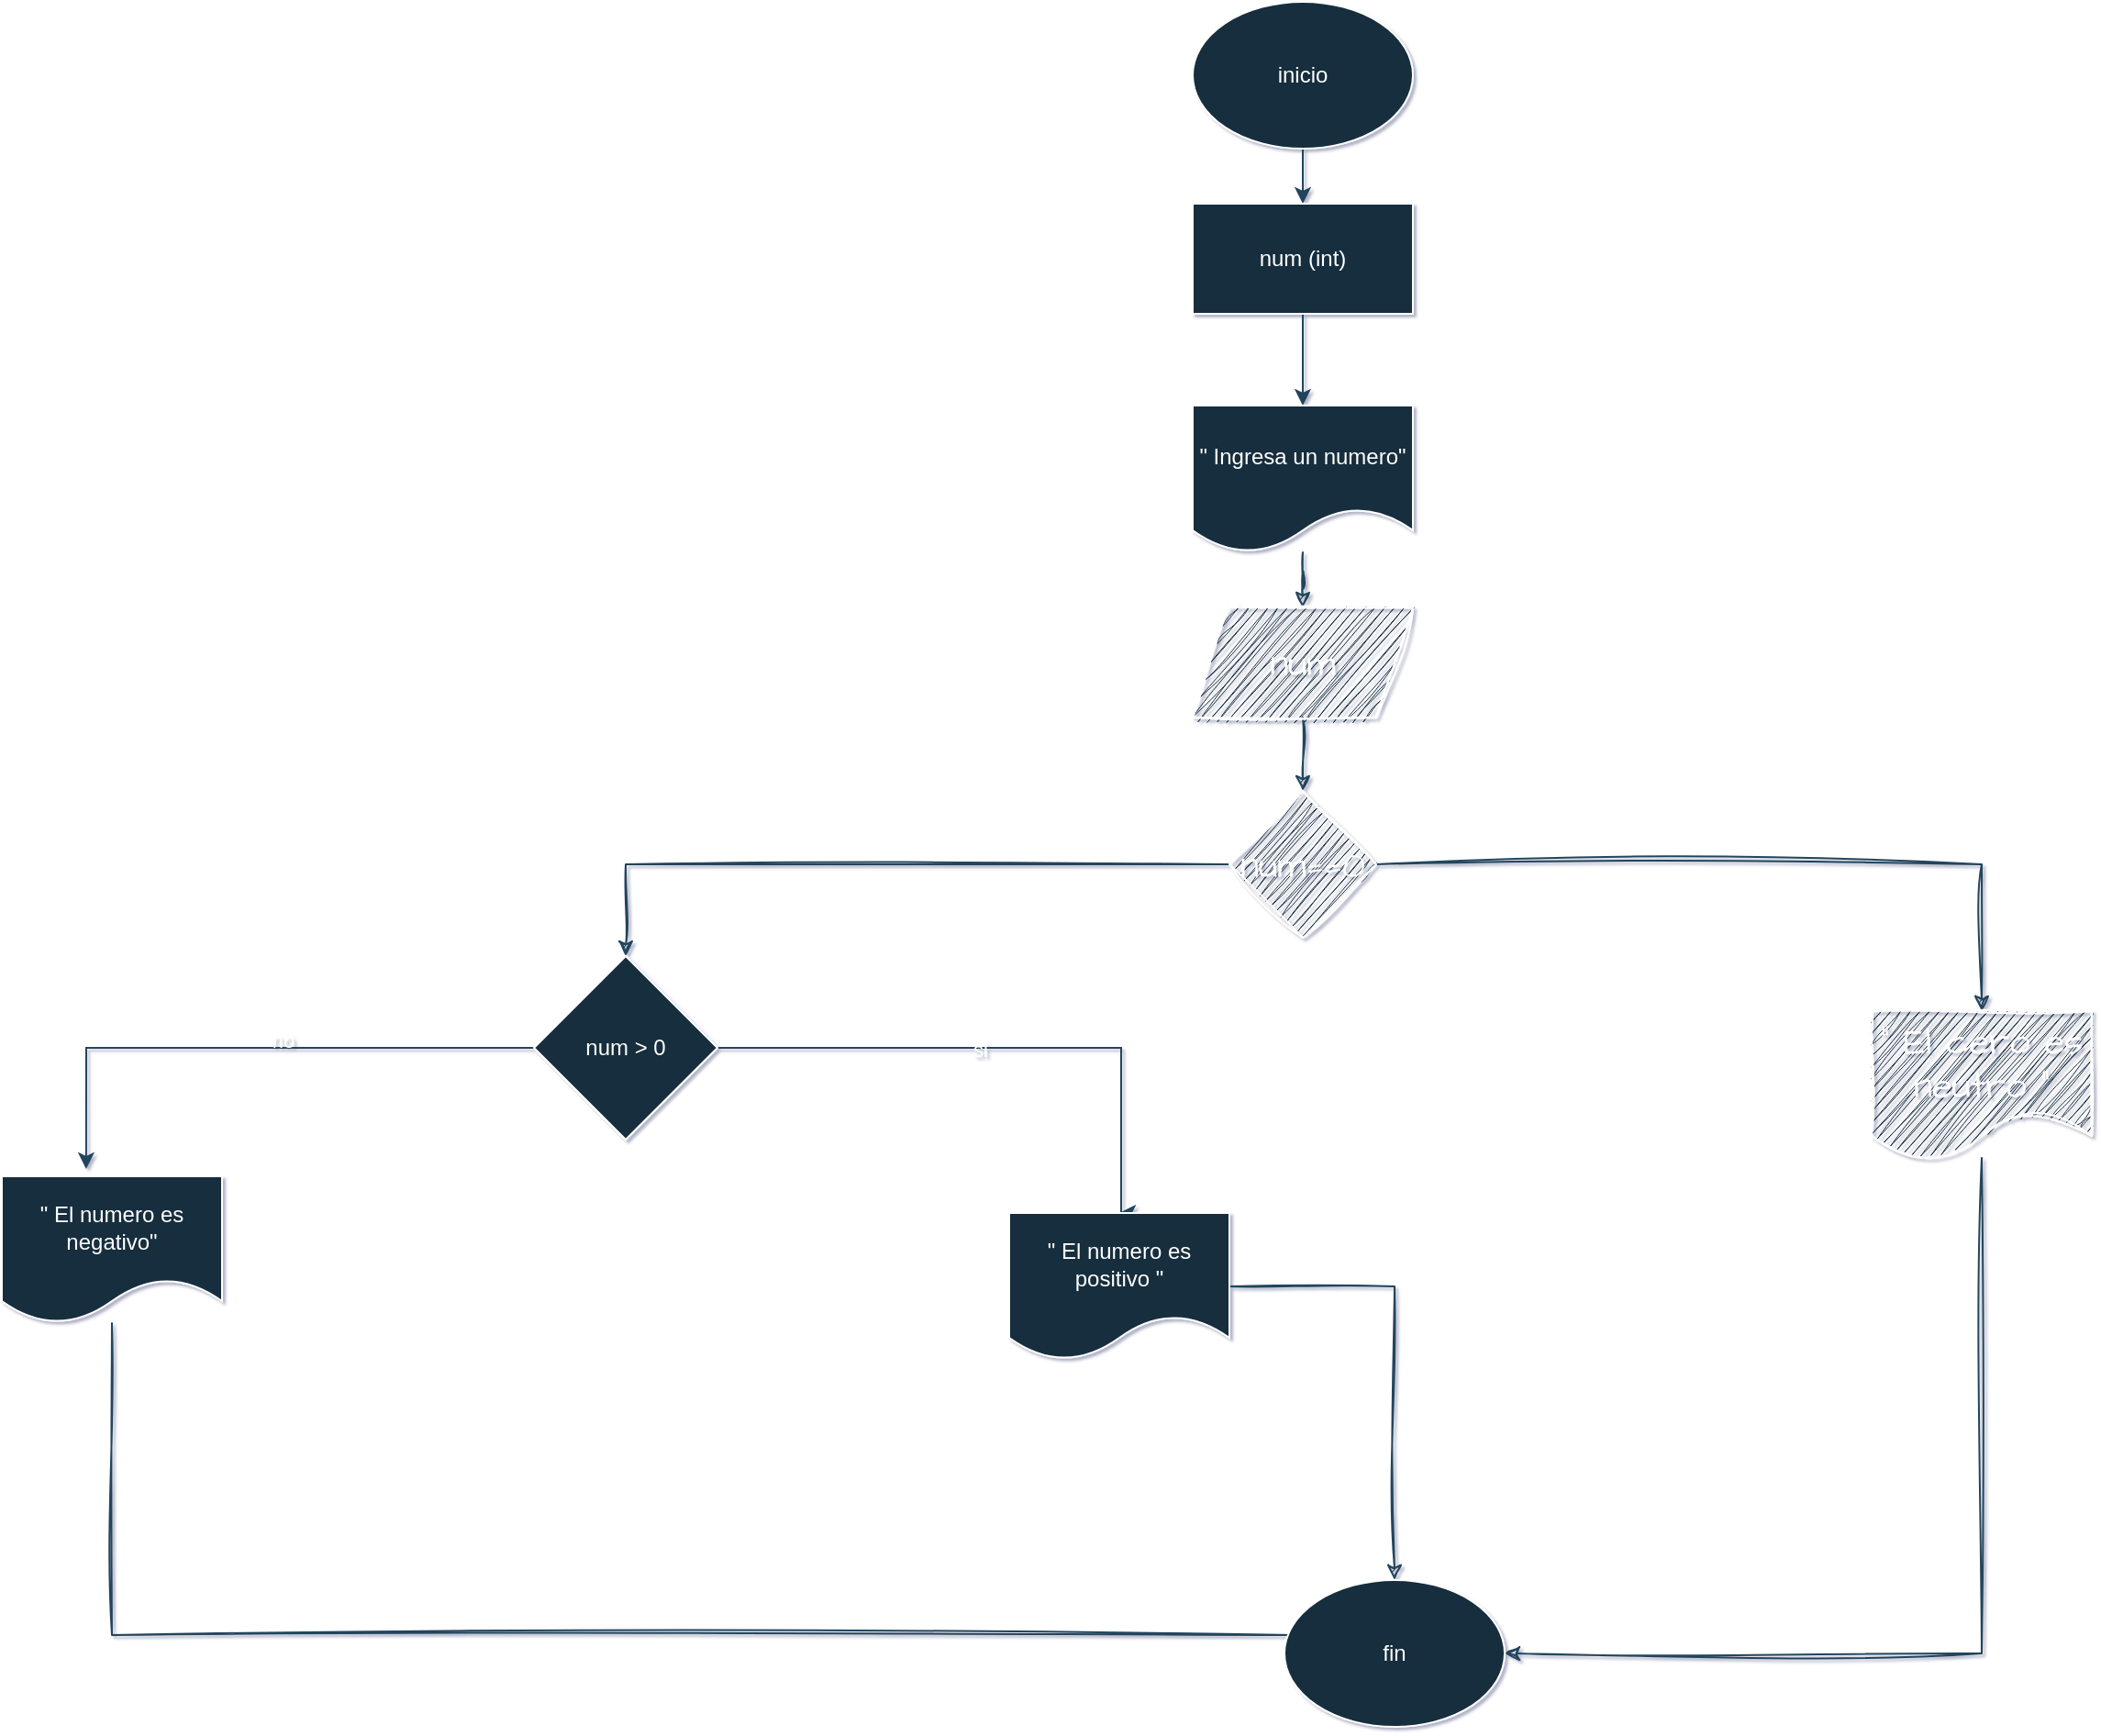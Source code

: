 <mxfile version="21.3.7" type="device">
  <diagram name="Página-1" id="eLD0JIjX6mOt4U_HHWyt">
    <mxGraphModel dx="2284" dy="754" grid="1" gridSize="10" guides="1" tooltips="1" connect="1" arrows="1" fold="1" page="1" pageScale="1" pageWidth="850" pageHeight="1100" math="0" shadow="1">
      <root>
        <mxCell id="0" />
        <mxCell id="1" parent="0" />
        <mxCell id="gQ0CatiDxehJLlMZtBQq-3" value="" style="edgeStyle=orthogonalEdgeStyle;rounded=0;orthogonalLoop=1;jettySize=auto;html=1;labelBackgroundColor=none;strokeColor=#23445D;fontColor=default;" edge="1" parent="1" source="gQ0CatiDxehJLlMZtBQq-1" target="gQ0CatiDxehJLlMZtBQq-2">
          <mxGeometry relative="1" as="geometry" />
        </mxCell>
        <mxCell id="gQ0CatiDxehJLlMZtBQq-1" value="inicio" style="ellipse;whiteSpace=wrap;html=1;labelBackgroundColor=none;fillColor=#182E3E;strokeColor=#FFFFFF;fontColor=#FFFFFF;" vertex="1" parent="1">
          <mxGeometry x="390" y="10" width="120" height="80" as="geometry" />
        </mxCell>
        <mxCell id="gQ0CatiDxehJLlMZtBQq-5" value="" style="edgeStyle=orthogonalEdgeStyle;rounded=0;orthogonalLoop=1;jettySize=auto;html=1;labelBackgroundColor=none;strokeColor=#23445D;fontColor=default;" edge="1" parent="1" source="gQ0CatiDxehJLlMZtBQq-2" target="gQ0CatiDxehJLlMZtBQq-4">
          <mxGeometry relative="1" as="geometry" />
        </mxCell>
        <mxCell id="gQ0CatiDxehJLlMZtBQq-2" value="num (int)" style="whiteSpace=wrap;html=1;labelBackgroundColor=none;fillColor=#182E3E;strokeColor=#FFFFFF;fontColor=#FFFFFF;" vertex="1" parent="1">
          <mxGeometry x="390" y="120" width="120" height="60" as="geometry" />
        </mxCell>
        <mxCell id="gQ0CatiDxehJLlMZtBQq-26" value="" style="edgeStyle=orthogonalEdgeStyle;rounded=0;sketch=1;hachureGap=4;jiggle=2;curveFitting=1;orthogonalLoop=1;jettySize=auto;html=1;strokeColor=#23445D;fontFamily=Architects Daughter;fontSource=https%3A%2F%2Ffonts.googleapis.com%2Fcss%3Ffamily%3DArchitects%2BDaughter;fontSize=16;" edge="1" parent="1" source="gQ0CatiDxehJLlMZtBQq-4" target="gQ0CatiDxehJLlMZtBQq-25">
          <mxGeometry relative="1" as="geometry" />
        </mxCell>
        <mxCell id="gQ0CatiDxehJLlMZtBQq-4" value="&quot; Ingresa un numero&quot;" style="shape=document;whiteSpace=wrap;html=1;boundedLbl=1;labelBackgroundColor=none;fillColor=#182E3E;strokeColor=#FFFFFF;fontColor=#FFFFFF;" vertex="1" parent="1">
          <mxGeometry x="390" y="230" width="120" height="80" as="geometry" />
        </mxCell>
        <mxCell id="gQ0CatiDxehJLlMZtBQq-12" value="" style="edgeStyle=orthogonalEdgeStyle;rounded=0;orthogonalLoop=1;jettySize=auto;html=1;labelBackgroundColor=none;strokeColor=#23445D;fontColor=default;entryX=0.5;entryY=0;entryDx=0;entryDy=0;" edge="1" parent="1" source="gQ0CatiDxehJLlMZtBQq-6" target="gQ0CatiDxehJLlMZtBQq-24">
          <mxGeometry relative="1" as="geometry">
            <mxPoint x="351" y="600" as="targetPoint" />
            <Array as="points">
              <mxPoint x="351" y="580" />
            </Array>
          </mxGeometry>
        </mxCell>
        <mxCell id="gQ0CatiDxehJLlMZtBQq-15" value="si" style="edgeLabel;html=1;align=center;verticalAlign=middle;resizable=0;points=[];labelBackgroundColor=none;fontColor=#FFFFFF;" vertex="1" connectable="0" parent="gQ0CatiDxehJLlMZtBQq-12">
          <mxGeometry x="-0.083" y="-1" relative="1" as="geometry">
            <mxPoint as="offset" />
          </mxGeometry>
        </mxCell>
        <mxCell id="gQ0CatiDxehJLlMZtBQq-14" value="" style="edgeStyle=orthogonalEdgeStyle;rounded=0;orthogonalLoop=1;jettySize=auto;html=1;labelBackgroundColor=none;strokeColor=#23445D;fontColor=default;entryX=0.383;entryY=-0.05;entryDx=0;entryDy=0;entryPerimeter=0;" edge="1" parent="1" source="gQ0CatiDxehJLlMZtBQq-6" target="gQ0CatiDxehJLlMZtBQq-18">
          <mxGeometry relative="1" as="geometry">
            <mxPoint x="-219" y="570" as="targetPoint" />
          </mxGeometry>
        </mxCell>
        <mxCell id="gQ0CatiDxehJLlMZtBQq-16" value="no" style="edgeLabel;html=1;align=center;verticalAlign=middle;resizable=0;points=[];labelBackgroundColor=none;fontColor=#FFFFFF;" vertex="1" connectable="0" parent="gQ0CatiDxehJLlMZtBQq-14">
          <mxGeometry x="-0.116" y="-4" relative="1" as="geometry">
            <mxPoint as="offset" />
          </mxGeometry>
        </mxCell>
        <mxCell id="gQ0CatiDxehJLlMZtBQq-6" value="num &amp;gt; 0" style="rhombus;whiteSpace=wrap;html=1;labelBackgroundColor=none;fillColor=#182E3E;strokeColor=#FFFFFF;fontColor=#FFFFFF;" vertex="1" parent="1">
          <mxGeometry x="31" y="530" width="100" height="100" as="geometry" />
        </mxCell>
        <mxCell id="gQ0CatiDxehJLlMZtBQq-35" style="edgeStyle=orthogonalEdgeStyle;rounded=0;sketch=1;hachureGap=4;jiggle=2;curveFitting=1;orthogonalLoop=1;jettySize=auto;html=1;entryX=0.033;entryY=0.65;entryDx=0;entryDy=0;entryPerimeter=0;strokeColor=#23445D;fontFamily=Architects Daughter;fontSource=https%3A%2F%2Ffonts.googleapis.com%2Fcss%3Ffamily%3DArchitects%2BDaughter;fontSize=16;" edge="1" parent="1" source="gQ0CatiDxehJLlMZtBQq-18" target="gQ0CatiDxehJLlMZtBQq-19">
          <mxGeometry relative="1" as="geometry">
            <Array as="points">
              <mxPoint x="-199" y="900" />
              <mxPoint x="444" y="900" />
            </Array>
          </mxGeometry>
        </mxCell>
        <mxCell id="gQ0CatiDxehJLlMZtBQq-18" value="&quot; El numero es negativo&quot;" style="shape=document;whiteSpace=wrap;html=1;boundedLbl=1;labelBackgroundColor=none;fillColor=#182E3E;strokeColor=#FFFFFF;fontColor=#FFFFFF;" vertex="1" parent="1">
          <mxGeometry x="-259" y="650" width="120" height="80" as="geometry" />
        </mxCell>
        <mxCell id="gQ0CatiDxehJLlMZtBQq-19" value="fin" style="ellipse;whiteSpace=wrap;html=1;labelBackgroundColor=none;fillColor=#182E3E;strokeColor=#FFFFFF;fontColor=#FFFFFF;" vertex="1" parent="1">
          <mxGeometry x="440" y="870" width="120" height="80" as="geometry" />
        </mxCell>
        <mxCell id="gQ0CatiDxehJLlMZtBQq-36" style="edgeStyle=orthogonalEdgeStyle;rounded=0;sketch=1;hachureGap=4;jiggle=2;curveFitting=1;orthogonalLoop=1;jettySize=auto;html=1;entryX=0.5;entryY=0;entryDx=0;entryDy=0;strokeColor=#23445D;fontFamily=Architects Daughter;fontSource=https%3A%2F%2Ffonts.googleapis.com%2Fcss%3Ffamily%3DArchitects%2BDaughter;fontSize=16;" edge="1" parent="1" source="gQ0CatiDxehJLlMZtBQq-24" target="gQ0CatiDxehJLlMZtBQq-19">
          <mxGeometry relative="1" as="geometry" />
        </mxCell>
        <mxCell id="gQ0CatiDxehJLlMZtBQq-24" value="&quot; El numero es positivo &quot;" style="shape=document;whiteSpace=wrap;html=1;boundedLbl=1;labelBackgroundColor=none;fillColor=#182E3E;strokeColor=#FFFFFF;fontColor=#FFFFFF;" vertex="1" parent="1">
          <mxGeometry x="290" y="670" width="120" height="80" as="geometry" />
        </mxCell>
        <mxCell id="gQ0CatiDxehJLlMZtBQq-31" value="" style="edgeStyle=orthogonalEdgeStyle;rounded=0;sketch=1;hachureGap=4;jiggle=2;curveFitting=1;orthogonalLoop=1;jettySize=auto;html=1;strokeColor=#23445D;fontFamily=Architects Daughter;fontSource=https%3A%2F%2Ffonts.googleapis.com%2Fcss%3Ffamily%3DArchitects%2BDaughter;fontSize=16;" edge="1" parent="1" source="gQ0CatiDxehJLlMZtBQq-25" target="gQ0CatiDxehJLlMZtBQq-29">
          <mxGeometry relative="1" as="geometry" />
        </mxCell>
        <mxCell id="gQ0CatiDxehJLlMZtBQq-25" value="num" style="shape=parallelogram;perimeter=parallelogramPerimeter;whiteSpace=wrap;html=1;fixedSize=1;sketch=1;hachureGap=4;jiggle=2;curveFitting=1;strokeColor=#FFFFFF;fontFamily=Architects Daughter;fontSource=https%3A%2F%2Ffonts.googleapis.com%2Fcss%3Ffamily%3DArchitects%2BDaughter;fontSize=20;fontColor=#FFFFFF;fillColor=#182E3E;" vertex="1" parent="1">
          <mxGeometry x="390" y="340" width="120" height="60" as="geometry" />
        </mxCell>
        <mxCell id="gQ0CatiDxehJLlMZtBQq-32" style="edgeStyle=orthogonalEdgeStyle;rounded=0;sketch=1;hachureGap=4;jiggle=2;curveFitting=1;orthogonalLoop=1;jettySize=auto;html=1;strokeColor=#23445D;fontFamily=Architects Daughter;fontSource=https%3A%2F%2Ffonts.googleapis.com%2Fcss%3Ffamily%3DArchitects%2BDaughter;fontSize=16;" edge="1" parent="1" source="gQ0CatiDxehJLlMZtBQq-29" target="gQ0CatiDxehJLlMZtBQq-6">
          <mxGeometry relative="1" as="geometry" />
        </mxCell>
        <mxCell id="gQ0CatiDxehJLlMZtBQq-33" style="edgeStyle=orthogonalEdgeStyle;rounded=0;sketch=1;hachureGap=4;jiggle=2;curveFitting=1;orthogonalLoop=1;jettySize=auto;html=1;entryX=0.5;entryY=0;entryDx=0;entryDy=0;strokeColor=#23445D;fontFamily=Architects Daughter;fontSource=https%3A%2F%2Ffonts.googleapis.com%2Fcss%3Ffamily%3DArchitects%2BDaughter;fontSize=16;" edge="1" parent="1" source="gQ0CatiDxehJLlMZtBQq-29" target="gQ0CatiDxehJLlMZtBQq-30">
          <mxGeometry relative="1" as="geometry" />
        </mxCell>
        <mxCell id="gQ0CatiDxehJLlMZtBQq-29" value="num==0" style="rhombus;whiteSpace=wrap;html=1;sketch=1;hachureGap=4;jiggle=2;curveFitting=1;strokeColor=#FFFFFF;fontFamily=Architects Daughter;fontSource=https%3A%2F%2Ffonts.googleapis.com%2Fcss%3Ffamily%3DArchitects%2BDaughter;fontSize=20;fontColor=#FFFFFF;fillColor=#182E3E;" vertex="1" parent="1">
          <mxGeometry x="410" y="440" width="80" height="80" as="geometry" />
        </mxCell>
        <mxCell id="gQ0CatiDxehJLlMZtBQq-34" style="edgeStyle=orthogonalEdgeStyle;rounded=0;sketch=1;hachureGap=4;jiggle=2;curveFitting=1;orthogonalLoop=1;jettySize=auto;html=1;entryX=1;entryY=0.5;entryDx=0;entryDy=0;strokeColor=#23445D;fontFamily=Architects Daughter;fontSource=https%3A%2F%2Ffonts.googleapis.com%2Fcss%3Ffamily%3DArchitects%2BDaughter;fontSize=16;" edge="1" parent="1" source="gQ0CatiDxehJLlMZtBQq-30" target="gQ0CatiDxehJLlMZtBQq-19">
          <mxGeometry relative="1" as="geometry">
            <Array as="points">
              <mxPoint x="820" y="910" />
            </Array>
          </mxGeometry>
        </mxCell>
        <mxCell id="gQ0CatiDxehJLlMZtBQq-30" value="&quot; El cero es neutro &quot;" style="shape=document;whiteSpace=wrap;html=1;boundedLbl=1;sketch=1;hachureGap=4;jiggle=2;curveFitting=1;strokeColor=#FFFFFF;fontFamily=Architects Daughter;fontSource=https%3A%2F%2Ffonts.googleapis.com%2Fcss%3Ffamily%3DArchitects%2BDaughter;fontSize=20;fontColor=#FFFFFF;fillColor=#182E3E;" vertex="1" parent="1">
          <mxGeometry x="760" y="560" width="120" height="80" as="geometry" />
        </mxCell>
      </root>
    </mxGraphModel>
  </diagram>
</mxfile>
